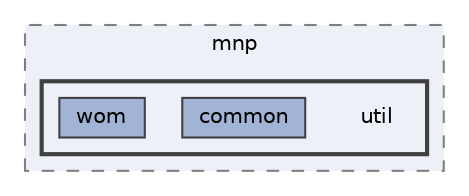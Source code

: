 digraph "repository/mnp/src/main/java/com/sterlite/cal/mnp/util"
{
 // LATEX_PDF_SIZE
  bgcolor="transparent";
  edge [fontname=Helvetica,fontsize=10,labelfontname=Helvetica,labelfontsize=10];
  node [fontname=Helvetica,fontsize=10,shape=box,height=0.2,width=0.4];
  compound=true
  subgraph clusterdir_2ba090eb009818682dbdaa59020602c0 {
    graph [ bgcolor="#edf0f7", pencolor="grey50", label="mnp", fontname=Helvetica,fontsize=10 style="filled,dashed", URL="dir_2ba090eb009818682dbdaa59020602c0.html",tooltip=""]
  subgraph clusterdir_2f0387b2e6e76d08b50068d899f0406b {
    graph [ bgcolor="#edf0f7", pencolor="grey25", label="", fontname=Helvetica,fontsize=10 style="filled,bold", URL="dir_2f0387b2e6e76d08b50068d899f0406b.html",tooltip=""]
    dir_2f0387b2e6e76d08b50068d899f0406b [shape=plaintext, label="util"];
  dir_cc98f71b8e1fe8d1b574b7c15902d33a [label="common", fillcolor="#a2b4d6", color="grey25", style="filled", URL="dir_cc98f71b8e1fe8d1b574b7c15902d33a.html",tooltip=""];
  dir_a9fc4bffa483c1b96a88ea51b7916054 [label="wom", fillcolor="#a2b4d6", color="grey25", style="filled", URL="dir_a9fc4bffa483c1b96a88ea51b7916054.html",tooltip=""];
  }
  }
}
